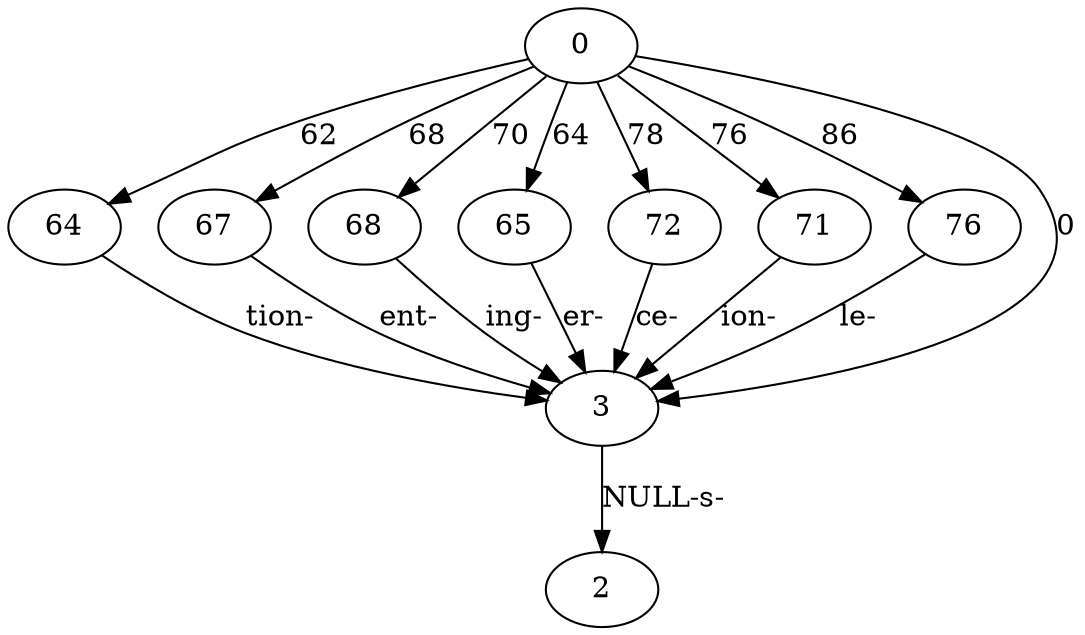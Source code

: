 digraph {
	graph [bb="0,0,510,297"];
	node [label="\N"];
	0	 [height=0.5,
		pos="275,279",
		width=0.75];
	64	 [height=0.5,
		pos="27,192",
		width=0.75];
	0 -> 64	 [label=62,
		lp="158,235.5",
		pos="e,48.189,203.36 250.11,271.63 224.94,265.04 185.01,254.15 151,243 111.31,229.98 101.47,226.27 63,210 61.186,209.23 59.329,208.43 \
57.462,207.6"];
	67	 [height=0.5,
		pos="99,192",
		width=0.75];
	0 -> 67	 [label=68,
		lp="206,235.5",
		pos="e,119.97,203.73 253.29,268.23 238.04,261.31 217.2,251.74 199,243 175.39,231.67 148.89,218.39 129.1,208.37"];
	68	 [height=0.5,
		pos="171,192",
		width=0.75];
	0 -> 68	 [label=70,
		lp="237,235.5",
		pos="e,187.33,206.34 258.29,264.34 241.21,250.38 214.51,228.56 195.13,212.72"];
	65	 [height=0.5,
		pos="243,192",
		width=0.75];
	0 -> 65	 [label=64,
		lp="267,235.5",
		pos="e,249.31,209.76 268.68,261.21 264.16,249.22 258,232.85 252.85,219.16"];
	72	 [height=0.5,
		pos="315,192",
		width=0.75];
	0 -> 72	 [label=78,
		lp="304,235.5",
		pos="e,307.31,209.34 282.71,261.61 288.47,249.38 296.44,232.44 303.02,218.46"];
	71	 [height=0.5,
		pos="387,192",
		width=0.75];
	0 -> 71	 [label=76,
		lp="344,235.5",
		pos="e,369.62,206.19 292.5,264.72 310.99,250.68 340.34,228.41 361.43,212.41"];
	76	 [height=0.5,
		pos="459,192",
		width=0.75];
	0 -> 76	 [label=86,
		lp="393,235.5",
		pos="e,437.99,203.37 297.17,268.55 313.28,261.63 335.57,251.92 355,243 379.99,231.53 408.08,217.99 428.76,207.89"];
	3	 [height=0.5,
		pos="275,105",
		width=0.75];
	0 -> 3	 [label=0,
		lp="506.5,192",
		pos="e,301.14,109.99 302.01,275.92 370.85,269.55 544.13,246.09 495,174 474.12,143.37 368.03,121.43 311.15,111.67"];
	64 -> 3	 [label="tion-",
		lp="143,148.5",
		pos="e,249.11,110.5 46.96,179.71 67.313,168.58 100.06,151.74 130,141 166.31,127.98 209.45,118.26 239.18,112.41"];
	67 -> 3	 [label="ent-",
		lp="197,148.5",
		pos="e,251.55,114.15 117.91,179.05 135.25,168.36 161.82,152.62 186,141 204.14,132.28 225.05,123.97 242.05,117.64"];
	68 -> 3	 [label="ing-",
		lp="240,148.5",
		pos="e,257.33,119.05 186.53,177.16 198.09,166.97 214.33,152.88 229,141 235.47,135.76 242.58,130.24 249.23,125.17"];
	65 -> 3	 [label="er-",
		lp="269,148.5",
		pos="e,268.19,122.69 248.85,174.28 252.31,164.54 256.81,152.04 261,141 262.1,138.1 263.28,135.07 264.46,132.06"];
	72 -> 3	 [label="ce-",
		lp="305.5,148.5",
		pos="e,282.69,122.34 307.29,174.61 301.53,162.38 293.56,145.44 286.98,131.46"];
	71 -> 3	 [label="ion-",
		lp="348,148.5",
		pos="e,292.38,119.19 369.5,177.72 351.01,163.68 321.66,141.41 300.57,125.41"];
	76 -> 3	 [label="le-",
		lp="399.5,148.5",
		pos="e,298.06,114.44 438.7,179.66 419.47,169.1 389.65,153.2 363,141 344.88,132.7 324.19,124.42 307.43,117.99"];
	2	 [height=0.5,
		pos="275,18",
		width=0.75];
	3 -> 2	 [label="NULL-s-",
		lp="300.5,61.5",
		pos="e,275,36.175 275,86.799 275,75.163 275,59.548 275,46.237"];
}
